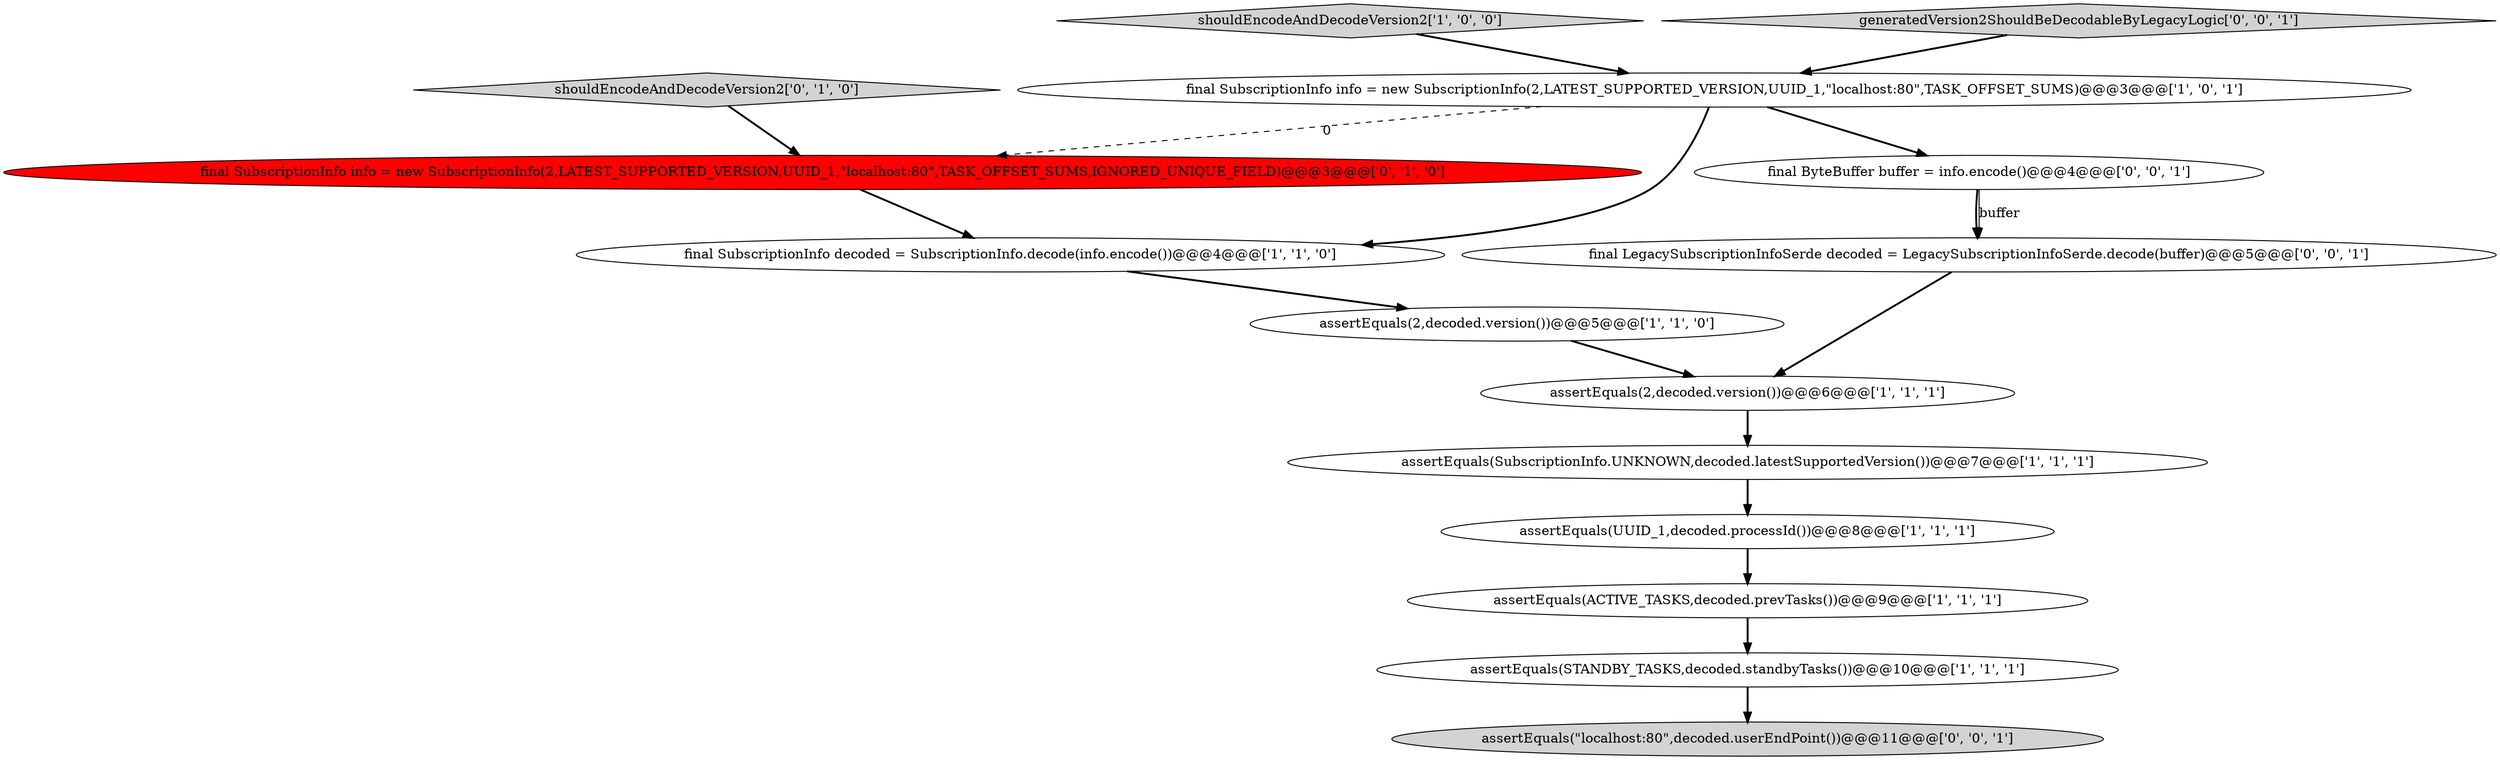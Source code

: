 digraph {
4 [style = filled, label = "final SubscriptionInfo info = new SubscriptionInfo(2,LATEST_SUPPORTED_VERSION,UUID_1,\"localhost:80\",TASK_OFFSET_SUMS)@@@3@@@['1', '0', '1']", fillcolor = white, shape = ellipse image = "AAA0AAABBB1BBB"];
8 [style = filled, label = "shouldEncodeAndDecodeVersion2['1', '0', '0']", fillcolor = lightgray, shape = diamond image = "AAA0AAABBB1BBB"];
14 [style = filled, label = "generatedVersion2ShouldBeDecodableByLegacyLogic['0', '0', '1']", fillcolor = lightgray, shape = diamond image = "AAA0AAABBB3BBB"];
11 [style = filled, label = "final ByteBuffer buffer = info.encode()@@@4@@@['0', '0', '1']", fillcolor = white, shape = ellipse image = "AAA0AAABBB3BBB"];
5 [style = filled, label = "assertEquals(UUID_1,decoded.processId())@@@8@@@['1', '1', '1']", fillcolor = white, shape = ellipse image = "AAA0AAABBB1BBB"];
3 [style = filled, label = "assertEquals(2,decoded.version())@@@5@@@['1', '1', '0']", fillcolor = white, shape = ellipse image = "AAA0AAABBB1BBB"];
6 [style = filled, label = "assertEquals(STANDBY_TASKS,decoded.standbyTasks())@@@10@@@['1', '1', '1']", fillcolor = white, shape = ellipse image = "AAA0AAABBB1BBB"];
2 [style = filled, label = "final SubscriptionInfo decoded = SubscriptionInfo.decode(info.encode())@@@4@@@['1', '1', '0']", fillcolor = white, shape = ellipse image = "AAA0AAABBB1BBB"];
12 [style = filled, label = "final LegacySubscriptionInfoSerde decoded = LegacySubscriptionInfoSerde.decode(buffer)@@@5@@@['0', '0', '1']", fillcolor = white, shape = ellipse image = "AAA0AAABBB3BBB"];
1 [style = filled, label = "assertEquals(2,decoded.version())@@@6@@@['1', '1', '1']", fillcolor = white, shape = ellipse image = "AAA0AAABBB1BBB"];
0 [style = filled, label = "assertEquals(ACTIVE_TASKS,decoded.prevTasks())@@@9@@@['1', '1', '1']", fillcolor = white, shape = ellipse image = "AAA0AAABBB1BBB"];
13 [style = filled, label = "assertEquals(\"localhost:80\",decoded.userEndPoint())@@@11@@@['0', '0', '1']", fillcolor = lightgray, shape = ellipse image = "AAA0AAABBB3BBB"];
9 [style = filled, label = "shouldEncodeAndDecodeVersion2['0', '1', '0']", fillcolor = lightgray, shape = diamond image = "AAA0AAABBB2BBB"];
7 [style = filled, label = "assertEquals(SubscriptionInfo.UNKNOWN,decoded.latestSupportedVersion())@@@7@@@['1', '1', '1']", fillcolor = white, shape = ellipse image = "AAA0AAABBB1BBB"];
10 [style = filled, label = "final SubscriptionInfo info = new SubscriptionInfo(2,LATEST_SUPPORTED_VERSION,UUID_1,\"localhost:80\",TASK_OFFSET_SUMS,IGNORED_UNIQUE_FIELD)@@@3@@@['0', '1', '0']", fillcolor = red, shape = ellipse image = "AAA1AAABBB2BBB"];
11->12 [style = solid, label="buffer"];
10->2 [style = bold, label=""];
7->5 [style = bold, label=""];
11->12 [style = bold, label=""];
4->2 [style = bold, label=""];
8->4 [style = bold, label=""];
9->10 [style = bold, label=""];
4->10 [style = dashed, label="0"];
3->1 [style = bold, label=""];
5->0 [style = bold, label=""];
4->11 [style = bold, label=""];
12->1 [style = bold, label=""];
0->6 [style = bold, label=""];
1->7 [style = bold, label=""];
6->13 [style = bold, label=""];
2->3 [style = bold, label=""];
14->4 [style = bold, label=""];
}
